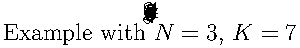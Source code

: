 draw((0,0)--(3,0)--(3,3)--(0,3)--cycle);
draw((1,0)--(1,3), dotted);
draw((2,0)--(2,3), dotted);
draw((0,1)--(3,1), dotted);
draw((0,2)--(3,2), dotted);
draw((1,0)--(0,1)--(2,3)--(3,2)--(2,1)--(0,3));
draw((1,1)--(2,0)--(3,1));
label("$1$",(0.35,2));
label("$2$",(1,2.65));
label("$3$",(2,2));
label("$4$",(2.65,2.65));
label("$5$",(0.35,0.35));
label("$6$",(1.3,1.3));
label("$7$",(2.65,0.35));
label("Example with $N=3$, $K=7$",(0,-0.3)--(3,-0.3),S);
